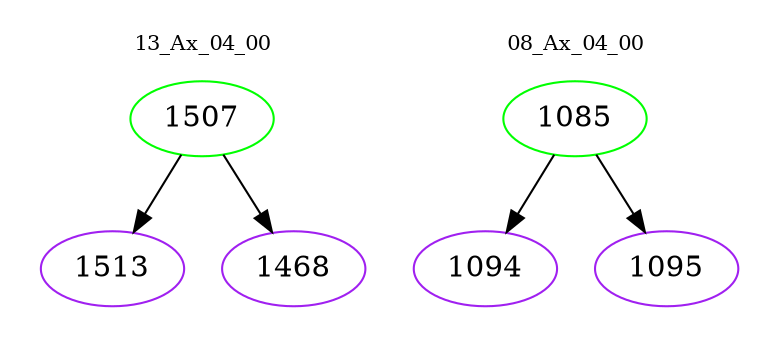 digraph{
subgraph cluster_0 {
color = white
label = "13_Ax_04_00";
fontsize=10;
T0_1507 [label="1507", color="green"]
T0_1507 -> T0_1513 [color="black"]
T0_1513 [label="1513", color="purple"]
T0_1507 -> T0_1468 [color="black"]
T0_1468 [label="1468", color="purple"]
}
subgraph cluster_1 {
color = white
label = "08_Ax_04_00";
fontsize=10;
T1_1085 [label="1085", color="green"]
T1_1085 -> T1_1094 [color="black"]
T1_1094 [label="1094", color="purple"]
T1_1085 -> T1_1095 [color="black"]
T1_1095 [label="1095", color="purple"]
}
}
